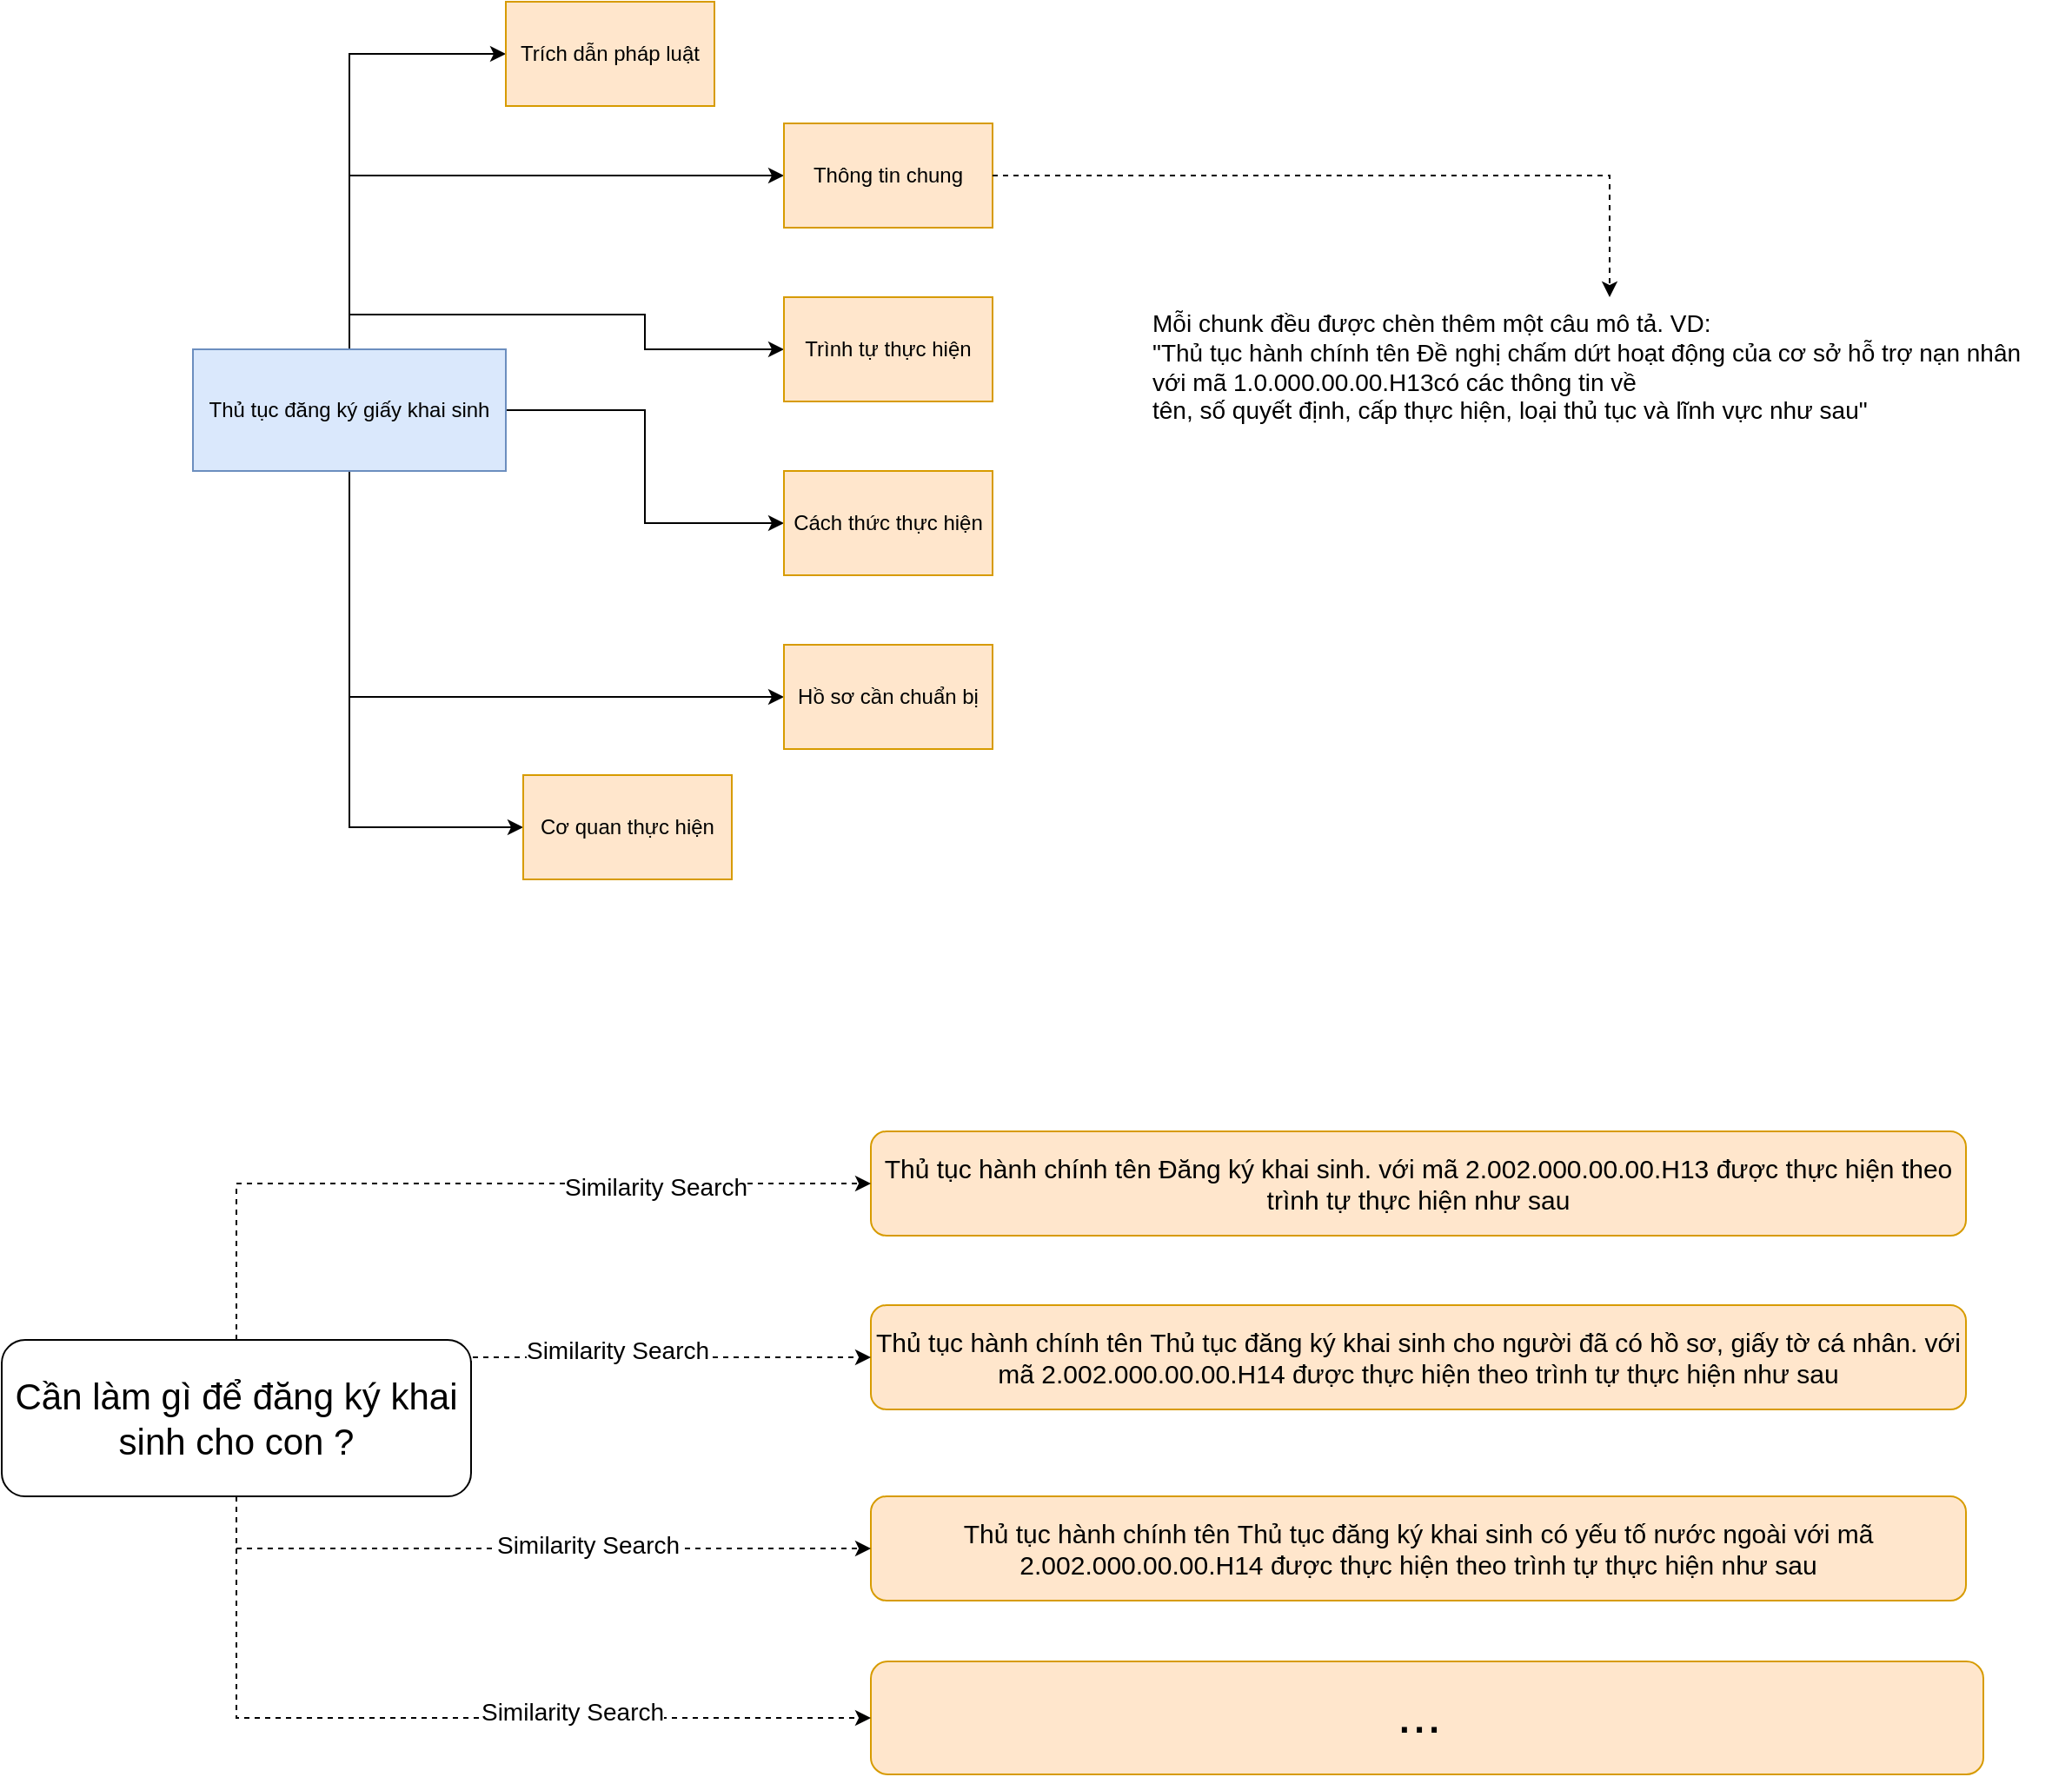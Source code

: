 <mxfile version="24.3.1" type="device">
  <diagram name="Page-1" id="bLd0my5m5GIbpAlpZ4Qc">
    <mxGraphModel dx="2087" dy="819" grid="1" gridSize="10" guides="1" tooltips="1" connect="1" arrows="1" fold="1" page="0" pageScale="1" pageWidth="827" pageHeight="1169" math="0" shadow="0">
      <root>
        <mxCell id="0" />
        <mxCell id="1" parent="0" />
        <mxCell id="6hJsPvGFx_RhZ-SnBOjX-30" value="" style="rounded=1;whiteSpace=wrap;html=1;fillColor=#ffe6cc;strokeColor=#d79b00;" vertex="1" parent="1">
          <mxGeometry x="470" y="1035" width="640" height="65" as="geometry" />
        </mxCell>
        <mxCell id="6hJsPvGFx_RhZ-SnBOjX-9" style="edgeStyle=orthogonalEdgeStyle;rounded=0;orthogonalLoop=1;jettySize=auto;html=1;exitX=0.5;exitY=0;exitDx=0;exitDy=0;entryX=0;entryY=0.5;entryDx=0;entryDy=0;" edge="1" parent="1" source="6hJsPvGFx_RhZ-SnBOjX-1" target="6hJsPvGFx_RhZ-SnBOjX-8">
          <mxGeometry relative="1" as="geometry" />
        </mxCell>
        <mxCell id="6hJsPvGFx_RhZ-SnBOjX-10" style="edgeStyle=orthogonalEdgeStyle;rounded=0;orthogonalLoop=1;jettySize=auto;html=1;exitX=0.5;exitY=0;exitDx=0;exitDy=0;entryX=0;entryY=0.5;entryDx=0;entryDy=0;" edge="1" parent="1" source="6hJsPvGFx_RhZ-SnBOjX-1" target="6hJsPvGFx_RhZ-SnBOjX-3">
          <mxGeometry relative="1" as="geometry" />
        </mxCell>
        <mxCell id="6hJsPvGFx_RhZ-SnBOjX-11" style="edgeStyle=orthogonalEdgeStyle;rounded=0;orthogonalLoop=1;jettySize=auto;html=1;exitX=0.5;exitY=0;exitDx=0;exitDy=0;entryX=0;entryY=0.5;entryDx=0;entryDy=0;" edge="1" parent="1" source="6hJsPvGFx_RhZ-SnBOjX-1" target="6hJsPvGFx_RhZ-SnBOjX-4">
          <mxGeometry relative="1" as="geometry" />
        </mxCell>
        <mxCell id="6hJsPvGFx_RhZ-SnBOjX-12" style="edgeStyle=orthogonalEdgeStyle;rounded=0;orthogonalLoop=1;jettySize=auto;html=1;exitX=1;exitY=0.5;exitDx=0;exitDy=0;entryX=0;entryY=0.5;entryDx=0;entryDy=0;" edge="1" parent="1" source="6hJsPvGFx_RhZ-SnBOjX-1" target="6hJsPvGFx_RhZ-SnBOjX-5">
          <mxGeometry relative="1" as="geometry" />
        </mxCell>
        <mxCell id="6hJsPvGFx_RhZ-SnBOjX-13" style="edgeStyle=orthogonalEdgeStyle;rounded=0;orthogonalLoop=1;jettySize=auto;html=1;exitX=0.5;exitY=1;exitDx=0;exitDy=0;entryX=0;entryY=0.5;entryDx=0;entryDy=0;" edge="1" parent="1" source="6hJsPvGFx_RhZ-SnBOjX-1" target="6hJsPvGFx_RhZ-SnBOjX-7">
          <mxGeometry relative="1" as="geometry" />
        </mxCell>
        <mxCell id="6hJsPvGFx_RhZ-SnBOjX-14" style="edgeStyle=orthogonalEdgeStyle;rounded=0;orthogonalLoop=1;jettySize=auto;html=1;exitX=0.5;exitY=1;exitDx=0;exitDy=0;entryX=0;entryY=0.5;entryDx=0;entryDy=0;" edge="1" parent="1" source="6hJsPvGFx_RhZ-SnBOjX-1" target="6hJsPvGFx_RhZ-SnBOjX-6">
          <mxGeometry relative="1" as="geometry" />
        </mxCell>
        <mxCell id="6hJsPvGFx_RhZ-SnBOjX-1" value="Thủ tục đăng ký giấy khai sinh" style="rounded=0;whiteSpace=wrap;html=1;fillColor=#dae8fc;strokeColor=#6c8ebf;" vertex="1" parent="1">
          <mxGeometry x="80" y="280" width="180" height="70" as="geometry" />
        </mxCell>
        <mxCell id="6hJsPvGFx_RhZ-SnBOjX-3" value="Thông tin chung" style="rounded=0;whiteSpace=wrap;html=1;fillColor=#ffe6cc;strokeColor=#d79b00;" vertex="1" parent="1">
          <mxGeometry x="420" y="150" width="120" height="60" as="geometry" />
        </mxCell>
        <mxCell id="6hJsPvGFx_RhZ-SnBOjX-15" style="edgeStyle=orthogonalEdgeStyle;rounded=0;orthogonalLoop=1;jettySize=auto;html=1;exitX=1;exitY=0.5;exitDx=0;exitDy=0;dashed=1;" edge="1" parent="1" source="6hJsPvGFx_RhZ-SnBOjX-3" target="6hJsPvGFx_RhZ-SnBOjX-16">
          <mxGeometry relative="1" as="geometry">
            <mxPoint x="660" y="280" as="targetPoint" />
          </mxGeometry>
        </mxCell>
        <mxCell id="6hJsPvGFx_RhZ-SnBOjX-4" value="Trình tự thực hiện" style="rounded=0;whiteSpace=wrap;html=1;fillColor=#ffe6cc;strokeColor=#d79b00;" vertex="1" parent="1">
          <mxGeometry x="420" y="250" width="120" height="60" as="geometry" />
        </mxCell>
        <mxCell id="6hJsPvGFx_RhZ-SnBOjX-5" value="Cách thức thực hiện" style="rounded=0;whiteSpace=wrap;html=1;fillColor=#ffe6cc;strokeColor=#d79b00;" vertex="1" parent="1">
          <mxGeometry x="420" y="350" width="120" height="60" as="geometry" />
        </mxCell>
        <mxCell id="6hJsPvGFx_RhZ-SnBOjX-6" value="Hồ sơ cần chuẩn bị" style="rounded=0;whiteSpace=wrap;html=1;fillColor=#ffe6cc;strokeColor=#d79b00;" vertex="1" parent="1">
          <mxGeometry x="420" y="450" width="120" height="60" as="geometry" />
        </mxCell>
        <mxCell id="6hJsPvGFx_RhZ-SnBOjX-7" value="Cơ quan thực hiện" style="rounded=0;whiteSpace=wrap;html=1;fillColor=#ffe6cc;strokeColor=#d79b00;" vertex="1" parent="1">
          <mxGeometry x="270" y="525" width="120" height="60" as="geometry" />
        </mxCell>
        <mxCell id="6hJsPvGFx_RhZ-SnBOjX-8" value="Trích dẫn pháp luật" style="rounded=0;whiteSpace=wrap;html=1;fillColor=#ffe6cc;strokeColor=#d79b00;" vertex="1" parent="1">
          <mxGeometry x="260" y="80" width="120" height="60" as="geometry" />
        </mxCell>
        <mxCell id="6hJsPvGFx_RhZ-SnBOjX-16" value="&lt;font style=&quot;font-size: 14px;&quot;&gt;Mỗi chunk đều được chèn thêm một câu mô tả. VD&lt;span style=&quot;background-color: initial;&quot;&gt;:&amp;nbsp;&lt;/span&gt;&lt;/font&gt;&lt;div style=&quot;font-size: 14px;&quot;&gt;&lt;font style=&quot;font-size: 14px;&quot;&gt;&quot;Thủ tục hành chính tên Đề nghị chấm dứt hoạt động của cơ sở hỗ trợ nạn nhân&amp;nbsp;&lt;/font&gt;&lt;/div&gt;&lt;div style=&quot;font-size: 14px;&quot;&gt;&lt;font style=&quot;font-size: 14px;&quot;&gt;với mã 1.0.000.00.00.H13&lt;span style=&quot;background-color: initial;&quot;&gt;có các thông tin về&amp;nbsp;&lt;/span&gt;&lt;/font&gt;&lt;/div&gt;&lt;div style=&quot;font-size: 14px;&quot;&gt;&lt;span style=&quot;background-color: initial;&quot;&gt;&lt;font style=&quot;font-size: 14px;&quot;&gt;tên, số quyết định, cấp thực hiện, loại thủ tục và lĩnh vực như sau&quot;&lt;/font&gt;&lt;/span&gt;&lt;/div&gt;" style="text;html=1;align=left;verticalAlign=middle;resizable=0;points=[];autosize=1;strokeColor=none;fillColor=none;" vertex="1" parent="1">
          <mxGeometry x="630" y="250" width="530" height="80" as="geometry" />
        </mxCell>
        <mxCell id="6hJsPvGFx_RhZ-SnBOjX-18" value="&lt;font style=&quot;font-size: 15px;&quot;&gt;Thủ tục hành chính tên Đăng ký khai sinh. với mã 2.002.000.00.00.H13 được thực hiện theo trình tự thực hiện như sau&lt;/font&gt;" style="rounded=1;whiteSpace=wrap;html=1;fillColor=#ffe6cc;strokeColor=#d79b00;" vertex="1" parent="1">
          <mxGeometry x="470" y="730" width="630" height="60" as="geometry" />
        </mxCell>
        <mxCell id="6hJsPvGFx_RhZ-SnBOjX-19" value="&lt;font style=&quot;&quot;&gt;&lt;span style=&quot;font-size: 15px;&quot;&gt;Thủ tục hành chính tên&amp;nbsp;&lt;/span&gt;&lt;span style=&quot;font-size: 15px; white-space: normal;&quot;&gt;Thủ tục đăng ký khai sinh cho người đã có hồ sơ, giấy tờ cá nhân&lt;/span&gt;&lt;span style=&quot;font-size: 15px;&quot;&gt;. với mã 2.002.000.00.00.H14 được thực hiện theo trình tự thực hiện như sau&lt;/span&gt;&lt;/font&gt;" style="rounded=1;whiteSpace=wrap;html=1;fillColor=#ffe6cc;strokeColor=#d79b00;" vertex="1" parent="1">
          <mxGeometry x="470" y="830" width="630" height="60" as="geometry" />
        </mxCell>
        <mxCell id="6hJsPvGFx_RhZ-SnBOjX-20" value="&lt;font style=&quot;font-size: 31px;&quot;&gt;...&lt;/font&gt;" style="text;html=1;align=center;verticalAlign=middle;resizable=0;points=[];autosize=1;strokeColor=none;fillColor=none;" vertex="1" parent="1">
          <mxGeometry x="760" y="1040" width="50" height="50" as="geometry" />
        </mxCell>
        <mxCell id="6hJsPvGFx_RhZ-SnBOjX-21" value="&lt;font style=&quot;&quot;&gt;&lt;span style=&quot;font-size: 15px;&quot;&gt;Thủ tục hành chính tên&amp;nbsp;Thủ tục đăng ký khai sinh có yếu tố nước ngoài&amp;nbsp;với mã 2.002.000.00.00.H14 được thực hiện theo trình tự thực hiện như sau&lt;/span&gt;&lt;/font&gt;" style="rounded=1;whiteSpace=wrap;html=1;fillColor=#ffe6cc;strokeColor=#d79b00;" vertex="1" parent="1">
          <mxGeometry x="470" y="940" width="630" height="60" as="geometry" />
        </mxCell>
        <mxCell id="6hJsPvGFx_RhZ-SnBOjX-26" style="edgeStyle=orthogonalEdgeStyle;rounded=0;orthogonalLoop=1;jettySize=auto;html=1;exitX=0.5;exitY=0;exitDx=0;exitDy=0;entryX=0;entryY=0.5;entryDx=0;entryDy=0;dashed=1;" edge="1" parent="1" source="6hJsPvGFx_RhZ-SnBOjX-25" target="6hJsPvGFx_RhZ-SnBOjX-18">
          <mxGeometry relative="1" as="geometry" />
        </mxCell>
        <mxCell id="6hJsPvGFx_RhZ-SnBOjX-36" value="&lt;font style=&quot;font-size: 14px;&quot;&gt;Similarity Search&lt;/font&gt;" style="edgeLabel;html=1;align=center;verticalAlign=middle;resizable=0;points=[];" vertex="1" connectable="0" parent="6hJsPvGFx_RhZ-SnBOjX-26">
          <mxGeometry x="0.455" y="-2" relative="1" as="geometry">
            <mxPoint as="offset" />
          </mxGeometry>
        </mxCell>
        <mxCell id="6hJsPvGFx_RhZ-SnBOjX-27" style="edgeStyle=orthogonalEdgeStyle;rounded=0;orthogonalLoop=1;jettySize=auto;html=1;exitX=1;exitY=0.5;exitDx=0;exitDy=0;entryX=0;entryY=0.5;entryDx=0;entryDy=0;dashed=1;" edge="1" parent="1" source="6hJsPvGFx_RhZ-SnBOjX-25" target="6hJsPvGFx_RhZ-SnBOjX-19">
          <mxGeometry relative="1" as="geometry">
            <Array as="points">
              <mxPoint x="360" y="860" />
              <mxPoint x="360" y="860" />
            </Array>
          </mxGeometry>
        </mxCell>
        <mxCell id="6hJsPvGFx_RhZ-SnBOjX-35" value="&lt;font style=&quot;font-size: 14px;&quot;&gt;Similarity Search&lt;/font&gt;" style="edgeLabel;html=1;align=center;verticalAlign=middle;resizable=0;points=[];" vertex="1" connectable="0" parent="6hJsPvGFx_RhZ-SnBOjX-27">
          <mxGeometry x="-0.105" y="4" relative="1" as="geometry">
            <mxPoint as="offset" />
          </mxGeometry>
        </mxCell>
        <mxCell id="6hJsPvGFx_RhZ-SnBOjX-28" style="edgeStyle=orthogonalEdgeStyle;rounded=0;orthogonalLoop=1;jettySize=auto;html=1;exitX=0.5;exitY=1;exitDx=0;exitDy=0;entryX=0;entryY=0.5;entryDx=0;entryDy=0;dashed=1;" edge="1" parent="1" source="6hJsPvGFx_RhZ-SnBOjX-25" target="6hJsPvGFx_RhZ-SnBOjX-21">
          <mxGeometry relative="1" as="geometry" />
        </mxCell>
        <mxCell id="6hJsPvGFx_RhZ-SnBOjX-34" value="&lt;font style=&quot;font-size: 14px;&quot;&gt;Similarity Search&lt;/font&gt;" style="edgeLabel;html=1;align=center;verticalAlign=middle;resizable=0;points=[];" vertex="1" connectable="0" parent="6hJsPvGFx_RhZ-SnBOjX-28">
          <mxGeometry x="0.175" y="2" relative="1" as="geometry">
            <mxPoint as="offset" />
          </mxGeometry>
        </mxCell>
        <mxCell id="6hJsPvGFx_RhZ-SnBOjX-31" style="edgeStyle=orthogonalEdgeStyle;rounded=0;orthogonalLoop=1;jettySize=auto;html=1;exitX=0.5;exitY=1;exitDx=0;exitDy=0;entryX=0;entryY=0.5;entryDx=0;entryDy=0;dashed=1;" edge="1" parent="1" source="6hJsPvGFx_RhZ-SnBOjX-25" target="6hJsPvGFx_RhZ-SnBOjX-30">
          <mxGeometry relative="1" as="geometry" />
        </mxCell>
        <mxCell id="6hJsPvGFx_RhZ-SnBOjX-33" value="&lt;font style=&quot;font-size: 14px;&quot;&gt;Similarity Search&lt;/font&gt;" style="edgeLabel;html=1;align=center;verticalAlign=middle;resizable=0;points=[];" vertex="1" connectable="0" parent="6hJsPvGFx_RhZ-SnBOjX-31">
          <mxGeometry x="0.3" y="4" relative="1" as="geometry">
            <mxPoint as="offset" />
          </mxGeometry>
        </mxCell>
        <mxCell id="6hJsPvGFx_RhZ-SnBOjX-25" value="&lt;span style=&quot;font-size: 21px;&quot;&gt;Cần làm gì để đăng ký khai sinh cho con ?&lt;/span&gt;" style="rounded=1;whiteSpace=wrap;html=1;" vertex="1" parent="1">
          <mxGeometry x="-30" y="850" width="270" height="90" as="geometry" />
        </mxCell>
      </root>
    </mxGraphModel>
  </diagram>
</mxfile>
